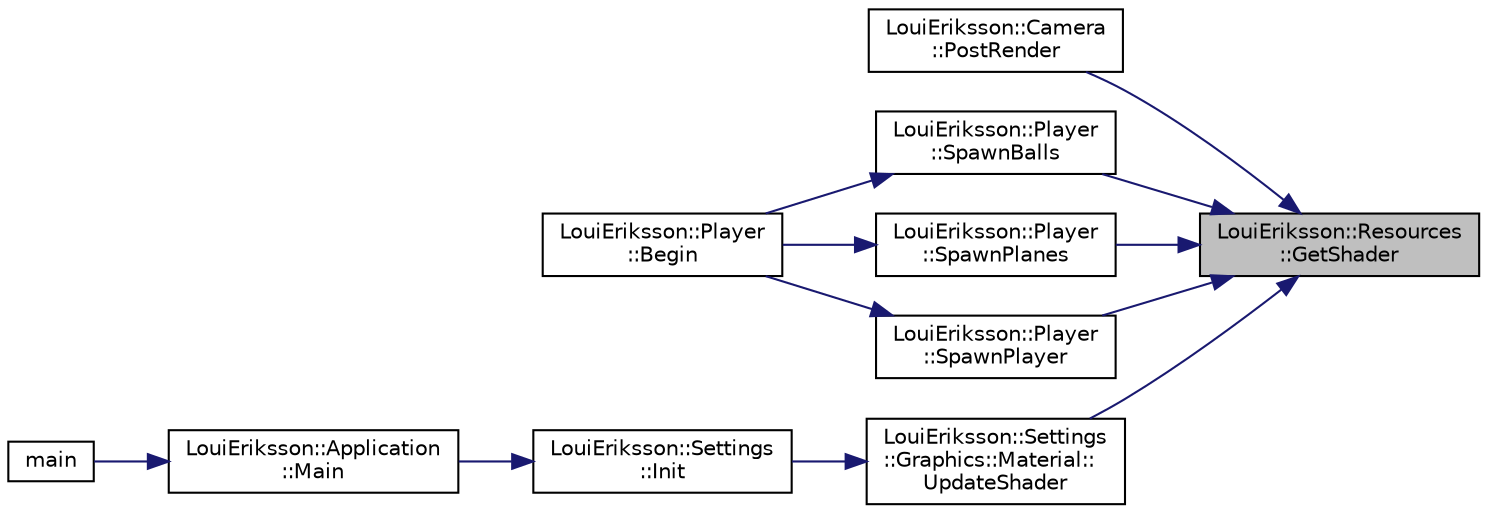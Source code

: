 digraph "LouiEriksson::Resources::GetShader"
{
 // LATEX_PDF_SIZE
  edge [fontname="Helvetica",fontsize="10",labelfontname="Helvetica",labelfontsize="10"];
  node [fontname="Helvetica",fontsize="10",shape=record];
  rankdir="RL";
  Node1 [label="LouiEriksson::Resources\l::GetShader",height=0.2,width=0.4,color="black", fillcolor="grey75", style="filled", fontcolor="black",tooltip=" "];
  Node1 -> Node2 [dir="back",color="midnightblue",fontsize="10",style="solid",fontname="Helvetica"];
  Node2 [label="LouiEriksson::Camera\l::PostRender",height=0.2,width=0.4,color="black", fillcolor="white", style="filled",URL="$class_loui_eriksson_1_1_camera.html#afbce2008328772eb292e55855ee67208",tooltip="Called after rendering."];
  Node1 -> Node3 [dir="back",color="midnightblue",fontsize="10",style="solid",fontname="Helvetica"];
  Node3 [label="LouiEriksson::Player\l::SpawnBalls",height=0.2,width=0.4,color="black", fillcolor="white", style="filled",URL="$class_loui_eriksson_1_1_player.html#a909ae30df9ae4cdd16d8688b5e67be94",tooltip=" "];
  Node3 -> Node4 [dir="back",color="midnightblue",fontsize="10",style="solid",fontname="Helvetica"];
  Node4 [label="LouiEriksson::Player\l::Begin",height=0.2,width=0.4,color="black", fillcolor="white", style="filled",URL="$class_loui_eriksson_1_1_player.html#a0945c4a13eb0a62114ec460601a932d7",tooltip="Called at the beginning of the first frame."];
  Node1 -> Node5 [dir="back",color="midnightblue",fontsize="10",style="solid",fontname="Helvetica"];
  Node5 [label="LouiEriksson::Player\l::SpawnPlanes",height=0.2,width=0.4,color="black", fillcolor="white", style="filled",URL="$class_loui_eriksson_1_1_player.html#a0c27cf6e706f2c11a9694519fc1bb578",tooltip=" "];
  Node5 -> Node4 [dir="back",color="midnightblue",fontsize="10",style="solid",fontname="Helvetica"];
  Node1 -> Node6 [dir="back",color="midnightblue",fontsize="10",style="solid",fontname="Helvetica"];
  Node6 [label="LouiEriksson::Player\l::SpawnPlayer",height=0.2,width=0.4,color="black", fillcolor="white", style="filled",URL="$class_loui_eriksson_1_1_player.html#a1e2104907e304c157e17ecfe4b3177c5",tooltip=" "];
  Node6 -> Node4 [dir="back",color="midnightblue",fontsize="10",style="solid",fontname="Helvetica"];
  Node1 -> Node7 [dir="back",color="midnightblue",fontsize="10",style="solid",fontname="Helvetica"];
  Node7 [label="LouiEriksson::Settings\l::Graphics::Material::\lUpdateShader",height=0.2,width=0.4,color="black", fillcolor="white", style="filled",URL="$struct_loui_eriksson_1_1_settings_1_1_graphics_1_1_material.html#a2dbd157a39ddbb149e951ecdc4d14d71",tooltip=" "];
  Node7 -> Node8 [dir="back",color="midnightblue",fontsize="10",style="solid",fontname="Helvetica"];
  Node8 [label="LouiEriksson::Settings\l::Init",height=0.2,width=0.4,color="black", fillcolor="white", style="filled",URL="$class_loui_eriksson_1_1_settings.html#a99f22abc6c114e19c20a05806daa8090",tooltip="Intialise settings on application start."];
  Node8 -> Node9 [dir="back",color="midnightblue",fontsize="10",style="solid",fontname="Helvetica"];
  Node9 [label="LouiEriksson::Application\l::Main",height=0.2,width=0.4,color="black", fillcolor="white", style="filled",URL="$class_loui_eriksson_1_1_application.html#a3cd3d52cd7a0b2520ab7b53159214657",tooltip="Main function of the application."];
  Node9 -> Node10 [dir="back",color="midnightblue",fontsize="10",style="solid",fontname="Helvetica"];
  Node10 [label="main",height=0.2,width=0.4,color="black", fillcolor="white", style="filled",URL="$main_8cpp.html#ada43c5bcc6e53f1ba4a4ae205e0f24c6",tooltip="Entry point for the program."];
}
